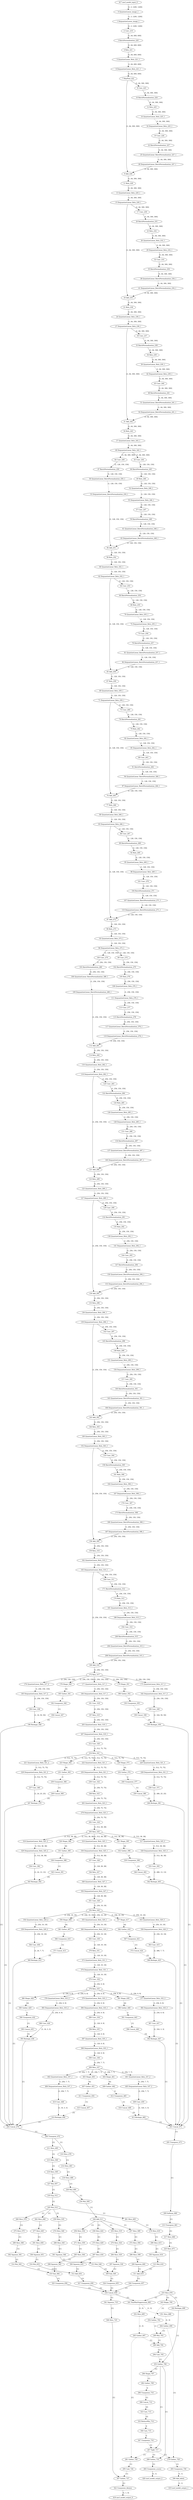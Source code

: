 strict digraph  {
"0 QuantizeLinear_image_1" [id=0, type=QuantizeLinear];
"1 DequantizeLinear_image_1" [id=1, type=DequantizeLinear];
"2 Conv_219" [id=2, type=Conv];
"3 BatchNormalization_220" [id=3, type=BatchNormalization];
"4 Relu_221" [id=4, type=Relu];
"5 QuantizeLinear_Relu_221_1" [id=5, type=QuantizeLinear];
"6 DequantizeLinear_Relu_221_1" [id=6, type=DequantizeLinear];
"7 MaxPool_222" [id=7, type=MaxPool];
"8 Conv_223" [id=8, type=Conv];
"9 Add_228" [id=9, type=Add];
"10 BatchNormalization_224" [id=10, type=BatchNormalization];
"11 Relu_229" [id=11, type=Relu];
"12 Relu_225" [id=12, type=Relu];
"13 QuantizeLinear_Relu_229_1" [id=13, type=QuantizeLinear];
"14 QuantizeLinear_Relu_225_1" [id=14, type=QuantizeLinear];
"15 DequantizeLinear_Relu_229_1" [id=15, type=DequantizeLinear];
"16 DequantizeLinear_Relu_225_1" [id=16, type=DequantizeLinear];
"17 Conv_230" [id=17, type=Conv];
"18 Add_235" [id=18, type=Add];
"19 Conv_226" [id=19, type=Conv];
"20 BatchNormalization_231" [id=20, type=BatchNormalization];
"21 Relu_236" [id=21, type=Relu];
"22 BatchNormalization_227" [id=22, type=BatchNormalization];
"23 Relu_232" [id=23, type=Relu];
"24 QuantizeLinear_Relu_236_1" [id=24, type=QuantizeLinear];
"25 QuantizeLinear_BatchNormalization_227_1" [id=25, type=QuantizeLinear];
"26 QuantizeLinear_Relu_232_1" [id=26, type=QuantizeLinear];
"27 DequantizeLinear_Relu_236_1" [id=27, type=DequantizeLinear];
"28 DequantizeLinear_BatchNormalization_227_1" [id=28, type=DequantizeLinear];
"29 DequantizeLinear_Relu_232_1" [id=29, type=DequantizeLinear];
"30 Conv_237" [id=30, type=Conv];
"31 Add_242" [id=31, type=Add];
"32 Conv_233" [id=32, type=Conv];
"33 BatchNormalization_238" [id=33, type=BatchNormalization];
"34 Relu_243" [id=34, type=Relu];
"35 BatchNormalization_234" [id=35, type=BatchNormalization];
"36 Relu_239" [id=36, type=Relu];
"37 QuantizeLinear_Relu_243_1" [id=37, type=QuantizeLinear];
"38 QuantizeLinear_BatchNormalization_234_1" [id=38, type=QuantizeLinear];
"39 QuantizeLinear_Relu_239_1" [id=39, type=QuantizeLinear];
"40 DequantizeLinear_Relu_243_1" [id=40, type=DequantizeLinear];
"41 DequantizeLinear_BatchNormalization_234_1" [id=41, type=DequantizeLinear];
"42 DequantizeLinear_Relu_239_1" [id=42, type=DequantizeLinear];
"43 Conv_244" [id=43, type=Conv];
"44 Conv_249" [id=44, type=Conv];
"45 Conv_240" [id=45, type=Conv];
"46 BatchNormalization_245" [id=46, type=BatchNormalization];
"47 BatchNormalization_250" [id=47, type=BatchNormalization];
"48 BatchNormalization_241" [id=48, type=BatchNormalization];
"49 Relu_246" [id=49, type=Relu];
"50 QuantizeLinear_BatchNormalization_250_1" [id=50, type=QuantizeLinear];
"51 QuantizeLinear_BatchNormalization_241_1" [id=51, type=QuantizeLinear];
"52 QuantizeLinear_Relu_246_1" [id=52, type=QuantizeLinear];
"53 DequantizeLinear_BatchNormalization_250_1" [id=53, type=DequantizeLinear];
"54 DequantizeLinear_BatchNormalization_241_1" [id=54, type=DequantizeLinear];
"55 DequantizeLinear_Relu_246_1" [id=55, type=DequantizeLinear];
"56 Add_251" [id=56, type=Add];
"57 Conv_247" [id=57, type=Conv];
"58 Relu_252" [id=58, type=Relu];
"59 BatchNormalization_248" [id=59, type=BatchNormalization];
"60 QuantizeLinear_Relu_252_1" [id=60, type=QuantizeLinear];
"61 QuantizeLinear_BatchNormalization_248_1" [id=61, type=QuantizeLinear];
"62 DequantizeLinear_Relu_252_1" [id=62, type=DequantizeLinear];
"63 DequantizeLinear_BatchNormalization_248_1" [id=63, type=DequantizeLinear];
"64 Conv_253" [id=64, type=Conv];
"65 Add_258" [id=65, type=Add];
"66 BatchNormalization_254" [id=66, type=BatchNormalization];
"67 Relu_259" [id=67, type=Relu];
"68 Relu_255" [id=68, type=Relu];
"69 QuantizeLinear_Relu_259_1" [id=69, type=QuantizeLinear];
"70 QuantizeLinear_Relu_255_1" [id=70, type=QuantizeLinear];
"71 DequantizeLinear_Relu_259_1" [id=71, type=DequantizeLinear];
"72 DequantizeLinear_Relu_255_1" [id=72, type=DequantizeLinear];
"73 Conv_260" [id=73, type=Conv];
"74 Add_265" [id=74, type=Add];
"75 Conv_256" [id=75, type=Conv];
"76 BatchNormalization_261" [id=76, type=BatchNormalization];
"77 Relu_266" [id=77, type=Relu];
"78 BatchNormalization_257" [id=78, type=BatchNormalization];
"79 Relu_262" [id=79, type=Relu];
"80 QuantizeLinear_Relu_266_1" [id=80, type=QuantizeLinear];
"81 QuantizeLinear_BatchNormalization_257_1" [id=81, type=QuantizeLinear];
"82 QuantizeLinear_Relu_262_1" [id=82, type=QuantizeLinear];
"83 DequantizeLinear_Relu_266_1" [id=83, type=DequantizeLinear];
"84 DequantizeLinear_BatchNormalization_257_1" [id=84, type=DequantizeLinear];
"85 DequantizeLinear_Relu_262_1" [id=85, type=DequantizeLinear];
"86 Conv_267" [id=86, type=Conv];
"87 Add_272" [id=87, type=Add];
"88 Conv_263" [id=88, type=Conv];
"89 BatchNormalization_268" [id=89, type=BatchNormalization];
"90 Relu_273" [id=90, type=Relu];
"91 BatchNormalization_264" [id=91, type=BatchNormalization];
"92 Relu_269" [id=92, type=Relu];
"93 QuantizeLinear_Relu_273_1" [id=93, type=QuantizeLinear];
"94 QuantizeLinear_BatchNormalization_264_1" [id=94, type=QuantizeLinear];
"95 QuantizeLinear_Relu_269_1" [id=95, type=QuantizeLinear];
"96 DequantizeLinear_Relu_273_1" [id=96, type=DequantizeLinear];
"97 DequantizeLinear_BatchNormalization_264_1" [id=97, type=DequantizeLinear];
"98 DequantizeLinear_Relu_269_1" [id=98, type=DequantizeLinear];
"99 Conv_274" [id=99, type=Conv];
"100 Conv_279" [id=100, type=Conv];
"101 Conv_270" [id=101, type=Conv];
"102 BatchNormalization_275" [id=102, type=BatchNormalization];
"103 BatchNormalization_280" [id=103, type=BatchNormalization];
"104 BatchNormalization_271" [id=104, type=BatchNormalization];
"105 Relu_276" [id=105, type=Relu];
"106 QuantizeLinear_BatchNormalization_280_1" [id=106, type=QuantizeLinear];
"107 QuantizeLinear_BatchNormalization_271_1" [id=107, type=QuantizeLinear];
"108 QuantizeLinear_Relu_276_1" [id=108, type=QuantizeLinear];
"109 DequantizeLinear_BatchNormalization_280_1" [id=109, type=DequantizeLinear];
"110 DequantizeLinear_BatchNormalization_271_1" [id=110, type=DequantizeLinear];
"111 DequantizeLinear_Relu_276_1" [id=111, type=DequantizeLinear];
"112 Add_281" [id=112, type=Add];
"113 Conv_277" [id=113, type=Conv];
"114 Relu_282" [id=114, type=Relu];
"115 BatchNormalization_278" [id=115, type=BatchNormalization];
"116 QuantizeLinear_Relu_282_1" [id=116, type=QuantizeLinear];
"117 QuantizeLinear_BatchNormalization_278_1" [id=117, type=QuantizeLinear];
"118 DequantizeLinear_Relu_282_1" [id=118, type=DequantizeLinear];
"119 DequantizeLinear_BatchNormalization_278_1" [id=119, type=DequantizeLinear];
"120 Conv_283" [id=120, type=Conv];
"121 Add_288" [id=121, type=Add];
"122 BatchNormalization_284" [id=122, type=BatchNormalization];
"123 Relu_289" [id=123, type=Relu];
"124 Relu_285" [id=124, type=Relu];
"125 QuantizeLinear_Relu_289_1" [id=125, type=QuantizeLinear];
"126 QuantizeLinear_Relu_285_1" [id=126, type=QuantizeLinear];
"127 DequantizeLinear_Relu_289_1" [id=127, type=DequantizeLinear];
"128 DequantizeLinear_Relu_285_1" [id=128, type=DequantizeLinear];
"129 Conv_290" [id=129, type=Conv];
"130 Add_295" [id=130, type=Add];
"131 Conv_286" [id=131, type=Conv];
"132 BatchNormalization_291" [id=132, type=BatchNormalization];
"133 Relu_296" [id=133, type=Relu];
"134 BatchNormalization_287" [id=134, type=BatchNormalization];
"135 Relu_292" [id=135, type=Relu];
"136 QuantizeLinear_Relu_296_1" [id=136, type=QuantizeLinear];
"137 QuantizeLinear_BatchNormalization_287_1" [id=137, type=QuantizeLinear];
"138 QuantizeLinear_Relu_292_1" [id=138, type=QuantizeLinear];
"139 DequantizeLinear_Relu_296_1" [id=139, type=DequantizeLinear];
"140 DequantizeLinear_BatchNormalization_287_1" [id=140, type=DequantizeLinear];
"141 DequantizeLinear_Relu_292_1" [id=141, type=DequantizeLinear];
"142 Conv_297" [id=142, type=Conv];
"143 Add_302" [id=143, type=Add];
"144 Conv_293" [id=144, type=Conv];
"145 BatchNormalization_298" [id=145, type=BatchNormalization];
"146 Relu_303" [id=146, type=Relu];
"147 BatchNormalization_294" [id=147, type=BatchNormalization];
"148 Relu_299" [id=148, type=Relu];
"149 QuantizeLinear_Relu_303_1" [id=149, type=QuantizeLinear];
"150 QuantizeLinear_BatchNormalization_294_1" [id=150, type=QuantizeLinear];
"151 QuantizeLinear_Relu_299_1" [id=151, type=QuantizeLinear];
"152 DequantizeLinear_Relu_303_1" [id=152, type=DequantizeLinear];
"153 DequantizeLinear_BatchNormalization_294_1" [id=153, type=DequantizeLinear];
"154 DequantizeLinear_Relu_299_1" [id=154, type=DequantizeLinear];
"155 Conv_304" [id=155, type=Conv];
"156 Add_309" [id=156, type=Add];
"157 Conv_300" [id=157, type=Conv];
"158 BatchNormalization_305" [id=158, type=BatchNormalization];
"159 Relu_310" [id=159, type=Relu];
"160 BatchNormalization_301" [id=160, type=BatchNormalization];
"161 Relu_306" [id=161, type=Relu];
"162 QuantizeLinear_Relu_310_1" [id=162, type=QuantizeLinear];
"163 QuantizeLinear_BatchNormalization_301_1" [id=163, type=QuantizeLinear];
"164 QuantizeLinear_Relu_306_1" [id=164, type=QuantizeLinear];
"165 DequantizeLinear_Relu_310_1" [id=165, type=DequantizeLinear];
"166 DequantizeLinear_BatchNormalization_301_1" [id=166, type=DequantizeLinear];
"167 DequantizeLinear_Relu_306_1" [id=167, type=DequantizeLinear];
"168 Conv_311" [id=168, type=Conv];
"169 Add_316" [id=169, type=Add];
"170 Conv_307" [id=170, type=Conv];
"171 BatchNormalization_312" [id=171, type=BatchNormalization];
"172 Relu_317" [id=172, type=Relu];
"173 BatchNormalization_308" [id=173, type=BatchNormalization];
"174 Relu_313" [id=174, type=Relu];
"175 QuantizeLinear_Relu_317_3" [id=175, type=QuantizeLinear];
"176 QuantizeLinear_Relu_317_2" [id=176, type=QuantizeLinear];
"177 QuantizeLinear_Relu_317_1" [id=177, type=QuantizeLinear];
"178 Shape_340" [id=178, type=Shape];
"179 Shape_351" [id=179, type=Shape];
"180 QuantizeLinear_BatchNormalization_308_1" [id=180, type=QuantizeLinear];
"181 QuantizeLinear_Relu_313_1" [id=181, type=QuantizeLinear];
"182 DequantizeLinear_Relu_317_3" [id=182, type=DequantizeLinear];
"183 DequantizeLinear_Relu_317_2" [id=183, type=DequantizeLinear];
"184 DequantizeLinear_Relu_317_1" [id=184, type=DequantizeLinear];
"185 Gather_341" [id=185, type=Gather];
"186 Gather_352" [id=186, type=Gather];
"187 DequantizeLinear_BatchNormalization_308_1" [id=187, type=DequantizeLinear];
"188 DequantizeLinear_Relu_313_1" [id=188, type=DequantizeLinear];
"189 Conv_349" [id=189, type=Conv];
"190 Conv_338" [id=190, type=Conv];
"191 Conv_318" [id=191, type=Conv];
"192 Unsqueeze_344" [id=192, type=Unsqueeze];
"193 Unsqueeze_355" [id=193, type=Unsqueeze];
"194 Conv_314" [id=194, type=Conv];
"195 Reshape_359" [id=195, type=Reshape];
"196 Reshape_348" [id=196, type=Reshape];
"197 Relu_319" [id=197, type=Relu];
"198 Concat_347" [id=198, type=Concat];
"199 Concat_358" [id=199, type=Concat];
"200 BatchNormalization_315" [id=200, type=BatchNormalization];
"201 Concat_471" [id=201, type=Concat];
"202 Concat_470" [id=202, type=Concat];
"203 QuantizeLinear_Relu_319_1" [id=203, type=QuantizeLinear];
"204 QuantizeLinear_BatchNormalization_315_1" [id=204, type=QuantizeLinear];
"205 Transpose_473" [id=205, type=Transpose];
"206 Transpose_472" [id=206, type=Transpose];
"207 DequantizeLinear_Relu_319_1" [id=207, type=DequantizeLinear];
"208 DequantizeLinear_BatchNormalization_315_1" [id=208, type=DequantizeLinear];
"209 Softmax_660" [id=209, type=Softmax];
"210 Slice_478" [id=210, type=Slice];
"211 Slice_495" [id=211, type=Slice];
"212 Conv_320" [id=212, type=Conv];
"213 Transpose_661" [id=213, type=Transpose];
"214 Slice_483" [id=214, type=Slice];
"215 Slice_500" [id=215, type=Slice];
"216 Relu_321" [id=216, type=Relu];
"217 Slice_666" [id=217, type=Slice];
"218 Slice_488" [id=218, type=Slice];
"219 Slice_505" [id=219, type=Slice];
"220 QuantizeLinear_Relu_321_3" [id=220, type=QuantizeLinear];
"221 QuantizeLinear_Relu_321_2" [id=221, type=QuantizeLinear];
"222 QuantizeLinear_Relu_321_1" [id=222, type=QuantizeLinear];
"223 Shape_362" [id=223, type=Shape];
"224 Shape_373" [id=224, type=Shape];
"225 Slice_671" [id=225, type=Slice];
"226 Mul_490" [id=226, type=Mul];
"227 Mul_507" [id=227, type=Mul];
"228 DequantizeLinear_Relu_321_3" [id=228, type=DequantizeLinear];
"229 DequantizeLinear_Relu_321_2" [id=229, type=DequantizeLinear];
"230 DequantizeLinear_Relu_321_1" [id=230, type=DequantizeLinear];
"231 Gather_363" [id=231, type=Gather];
"232 Gather_374" [id=232, type=Gather];
"233 Slice_676" [id=233, type=Slice];
"234 Mul_509" [id=234, type=Mul];
"235 Exp_512" [id=235, type=Exp];
"236 Conv_371" [id=236, type=Conv];
"237 Conv_360" [id=237, type=Conv];
"238 Conv_322" [id=238, type=Conv];
"239 Unsqueeze_366" [id=239, type=Unsqueeze];
"240 Unsqueeze_377" [id=240, type=Unsqueeze];
"241 NonMaxSuppression_683" [id=241, type=NonMaxSuppression];
"242 Reshape_699" [id=242, type=Reshape];
"243 Shape_700" [id=243, type=Shape];
"244 Add_511" [id=244, type=Add];
"245 Mul_514" [id=245, type=Mul];
"246 Reshape_381" [id=246, type=Reshape];
"247 Reshape_370" [id=247, type=Reshape];
"248 Relu_323" [id=248, type=Relu];
"249 Concat_369" [id=249, type=Concat];
"250 Concat_380" [id=250, type=Concat];
"251 Slice_688" [id=251, type=Slice];
"252 Slice_695" [id=252, type=Slice];
"253 Gather_706" [id=253, type=Gather];
"254 Gather_702" [id=254, type=Gather];
"255 Slice_519" [id=255, type=Slice];
"256 Slice_554" [id=256, type=Slice];
"257 Slice_589" [id=257, type=Slice];
"258 Slice_624" [id=258, type=Slice];
"259 Slice_535" [id=259, type=Slice];
"260 Slice_570" [id=260, type=Slice];
"261 Slice_605" [id=261, type=Slice];
"262 Slice_640" [id=262, type=Slice];
"263 QuantizeLinear_Relu_323_1" [id=263, type=QuantizeLinear];
"264 Gather_690" [id=264, type=Gather];
"265 Gather_697" [id=265, type=Gather];
"266 Shape_707" [id=266, type=Shape];
"267 TopK_717" [id=267, type=TopK];
"268 Gather_733" [id=268, type=Gather];
"269 Mul_703" [id=269, type=Mul];
"270 Slice_524" [id=270, type=Slice];
"271 Slice_559" [id=271, type=Slice];
"272 Slice_594" [id=272, type=Slice];
"273 Slice_629" [id=273, type=Slice];
"274 Slice_540" [id=274, type=Slice];
"275 Slice_575" [id=275, type=Slice];
"276 Slice_610" [id=276, type=Slice];
"277 Slice_645" [id=277, type=Slice];
"278 DequantizeLinear_Relu_323_1" [id=278, type=DequantizeLinear];
"279 Gather_729" [id=279, type=Gather];
"280 Add_704" [id=280, type=Add];
"281 Gather_720" [id=281, type=Gather];
"282 Gather_709" [id=282, type=Gather];
"283 Unsqueeze_scores" [id=283, type=Unsqueeze];
"284 Slice_529" [id=284, type=Slice];
"285 Slice_564" [id=285, type=Slice];
"286 Slice_599" [id=286, type=Slice];
"287 Slice_634" [id=287, type=Slice];
"288 Slice_545" [id=288, type=Slice];
"289 Slice_580" [id=289, type=Slice];
"290 Slice_615" [id=290, type=Slice];
"291 Slice_650" [id=291, type=Slice];
"292 Conv_324" [id=292, type=Conv];
"293 Unsqueeze_730" [id=293, type=Unsqueeze];
"294 Cast_705" [id=294, type=Cast];
"295 Cast_726" [id=295, type=Cast];
"296 Unsqueeze_710" [id=296, type=Unsqueeze];
"297 Squeeze_530" [id=297, type=Squeeze];
"298 Squeeze_565" [id=298, type=Squeeze];
"299 Squeeze_600" [id=299, type=Squeeze];
"300 Squeeze_635" [id=300, type=Squeeze];
"301 Squeeze_546" [id=301, type=Squeeze];
"302 Squeeze_581" [id=302, type=Squeeze];
"303 Squeeze_616" [id=303, type=Squeeze];
"304 Squeeze_651" [id=304, type=Squeeze];
"305 Relu_325" [id=305, type=Relu];
"306 Add_labels" [id=306, type=Add];
"307 Gather_727" [id=307, type=Gather];
"308 Concat_712" [id=308, type=Concat];
"309 Sub_549" [id=309, type=Sub];
"310 Sub_584" [id=310, type=Sub];
"311 Add_619" [id=311, type=Add];
"312 Add_654" [id=312, type=Add];
"313 Mul_548" [id=313, type=Mul];
"314 Mul_583" [id=314, type=Mul];
"315 Mul_618" [id=315, type=Mul];
"316 Mul_653" [id=316, type=Mul];
"317 QuantizeLinear_Relu_325_3" [id=317, type=QuantizeLinear];
"318 QuantizeLinear_Relu_325_2" [id=318, type=QuantizeLinear];
"319 QuantizeLinear_Relu_325_1" [id=319, type=QuantizeLinear];
"320 Shape_384" [id=320, type=Shape];
"321 Shape_395" [id=321, type=Shape];
"322 Unsqueeze_bboxes" [id=322, type=Unsqueeze];
"323 Cast_713" [id=323, type=Cast];
"324 Unsqueeze_655" [id=324, type=Unsqueeze];
"325 Unsqueeze_656" [id=325, type=Unsqueeze];
"326 Unsqueeze_657" [id=326, type=Unsqueeze];
"327 Unsqueeze_658" [id=327, type=Unsqueeze];
"328 DequantizeLinear_Relu_325_3" [id=328, type=DequantizeLinear];
"329 DequantizeLinear_Relu_325_2" [id=329, type=DequantizeLinear];
"330 DequantizeLinear_Relu_325_1" [id=330, type=DequantizeLinear];
"331 Gather_385" [id=331, type=Gather];
"332 Gather_396" [id=332, type=Gather];
"333 ReduceMin_714" [id=333, type=ReduceMin];
"334 Concat_659" [id=334, type=Concat];
"335 Conv_393" [id=335, type=Conv];
"336 Conv_382" [id=336, type=Conv];
"337 Conv_326" [id=337, type=Conv];
"338 Unsqueeze_388" [id=338, type=Unsqueeze];
"339 Unsqueeze_399" [id=339, type=Unsqueeze];
"340 Cast_715" [id=340, type=Cast];
"341 Squeeze_719" [id=341, type=Squeeze];
"342 Reshape_403" [id=342, type=Reshape];
"343 Reshape_392" [id=343, type=Reshape];
"344 Relu_327" [id=344, type=Relu];
"345 Concat_391" [id=345, type=Concat];
"346 Concat_402" [id=346, type=Concat];
"347 Unsqueeze_716" [id=347, type=Unsqueeze];
"348 Slice_725" [id=348, type=Slice];
"349 QuantizeLinear_Relu_327_1" [id=349, type=QuantizeLinear];
"350 DequantizeLinear_Relu_327_1" [id=350, type=DequantizeLinear];
"351 Conv_328" [id=351, type=Conv];
"352 Relu_329" [id=352, type=Relu];
"353 QuantizeLinear_Relu_329_3" [id=353, type=QuantizeLinear];
"354 QuantizeLinear_Relu_329_2" [id=354, type=QuantizeLinear];
"355 QuantizeLinear_Relu_329_1" [id=355, type=QuantizeLinear];
"356 Shape_406" [id=356, type=Shape];
"357 Shape_417" [id=357, type=Shape];
"358 DequantizeLinear_Relu_329_3" [id=358, type=DequantizeLinear];
"359 DequantizeLinear_Relu_329_2" [id=359, type=DequantizeLinear];
"360 DequantizeLinear_Relu_329_1" [id=360, type=DequantizeLinear];
"361 Gather_407" [id=361, type=Gather];
"362 Gather_418" [id=362, type=Gather];
"363 Conv_415" [id=363, type=Conv];
"364 Conv_404" [id=364, type=Conv];
"365 Conv_330" [id=365, type=Conv];
"366 Unsqueeze_410" [id=366, type=Unsqueeze];
"367 Unsqueeze_421" [id=367, type=Unsqueeze];
"368 Reshape_425" [id=368, type=Reshape];
"369 Reshape_414" [id=369, type=Reshape];
"370 Relu_331" [id=370, type=Relu];
"371 Concat_413" [id=371, type=Concat];
"372 Concat_424" [id=372, type=Concat];
"373 QuantizeLinear_Relu_331_1" [id=373, type=QuantizeLinear];
"374 DequantizeLinear_Relu_331_1" [id=374, type=DequantizeLinear];
"375 Conv_332" [id=375, type=Conv];
"376 Relu_333" [id=376, type=Relu];
"377 QuantizeLinear_Relu_333_3" [id=377, type=QuantizeLinear];
"378 QuantizeLinear_Relu_333_2" [id=378, type=QuantizeLinear];
"379 QuantizeLinear_Relu_333_1" [id=379, type=QuantizeLinear];
"380 Shape_428" [id=380, type=Shape];
"381 Shape_439" [id=381, type=Shape];
"382 DequantizeLinear_Relu_333_3" [id=382, type=DequantizeLinear];
"383 DequantizeLinear_Relu_333_2" [id=383, type=DequantizeLinear];
"384 DequantizeLinear_Relu_333_1" [id=384, type=DequantizeLinear];
"385 Gather_429" [id=385, type=Gather];
"386 Gather_440" [id=386, type=Gather];
"387 Conv_437" [id=387, type=Conv];
"388 Conv_426" [id=388, type=Conv];
"389 Conv_334" [id=389, type=Conv];
"390 Unsqueeze_432" [id=390, type=Unsqueeze];
"391 Unsqueeze_443" [id=391, type=Unsqueeze];
"392 Reshape_447" [id=392, type=Reshape];
"393 Reshape_436" [id=393, type=Reshape];
"394 Relu_335" [id=394, type=Relu];
"395 Concat_435" [id=395, type=Concat];
"396 Concat_446" [id=396, type=Concat];
"397 QuantizeLinear_Relu_335_1" [id=397, type=QuantizeLinear];
"398 DequantizeLinear_Relu_335_1" [id=398, type=DequantizeLinear];
"399 Conv_336" [id=399, type=Conv];
"400 Relu_337" [id=400, type=Relu];
"401 QuantizeLinear_Relu_337_2" [id=401, type=QuantizeLinear];
"402 QuantizeLinear_Relu_337_1" [id=402, type=QuantizeLinear];
"403 Shape_450" [id=403, type=Shape];
"404 Shape_461" [id=404, type=Shape];
"405 DequantizeLinear_Relu_337_2" [id=405, type=DequantizeLinear];
"406 DequantizeLinear_Relu_337_1" [id=406, type=DequantizeLinear];
"407 Gather_451" [id=407, type=Gather];
"408 Gather_462" [id=408, type=Gather];
"409 Conv_459" [id=409, type=Conv];
"410 Conv_448" [id=410, type=Conv];
"411 Unsqueeze_454" [id=411, type=Unsqueeze];
"412 Unsqueeze_465" [id=412, type=Unsqueeze];
"413 Reshape_469" [id=413, type=Reshape];
"414 Reshape_458" [id=414, type=Reshape];
"415 Concat_457" [id=415, type=Concat];
"416 Concat_468" [id=416, type=Concat];
"417 nncf_model_input_0" [id=417, type=nncf_model_input];
"418 nncf_model_output_0" [id=418, type=nncf_model_output];
"419 nncf_model_output_1" [id=419, type=nncf_model_output];
"420 nncf_model_output_2" [id=420, type=nncf_model_output];
"0 QuantizeLinear_image_1" -> "1 DequantizeLinear_image_1"  [label="[1, 3, 1200, 1200]", style=dashed];
"1 DequantizeLinear_image_1" -> "2 Conv_219"  [label="[1, 3, 1200, 1200]", style=solid];
"2 Conv_219" -> "3 BatchNormalization_220"  [label="[1, 64, 600, 600]", style=solid];
"3 BatchNormalization_220" -> "4 Relu_221"  [label="[1, 64, 600, 600]", style=solid];
"4 Relu_221" -> "5 QuantizeLinear_Relu_221_1"  [label="[1, 64, 600, 600]", style=solid];
"5 QuantizeLinear_Relu_221_1" -> "6 DequantizeLinear_Relu_221_1"  [label="[1, 64, 600, 600]", style=dashed];
"6 DequantizeLinear_Relu_221_1" -> "7 MaxPool_222"  [label="[1, 64, 600, 600]", style=solid];
"7 MaxPool_222" -> "8 Conv_223"  [label="[1, 64, 300, 300]", style=solid];
"7 MaxPool_222" -> "9 Add_228"  [label="[1, 64, 300, 300]", style=solid];
"8 Conv_223" -> "10 BatchNormalization_224"  [label="[1, 64, 300, 300]", style=solid];
"9 Add_228" -> "11 Relu_229"  [label="[1, 64, 300, 300]", style=solid];
"10 BatchNormalization_224" -> "12 Relu_225"  [label="[1, 64, 300, 300]", style=solid];
"11 Relu_229" -> "13 QuantizeLinear_Relu_229_1"  [label="[1, 64, 300, 300]", style=solid];
"12 Relu_225" -> "14 QuantizeLinear_Relu_225_1"  [label="[1, 64, 300, 300]", style=solid];
"13 QuantizeLinear_Relu_229_1" -> "15 DequantizeLinear_Relu_229_1"  [label="[1, 64, 300, 300]", style=dashed];
"14 QuantizeLinear_Relu_225_1" -> "16 DequantizeLinear_Relu_225_1"  [label="[1, 64, 300, 300]", style=dashed];
"15 DequantizeLinear_Relu_229_1" -> "17 Conv_230"  [label="[1, 64, 300, 300]", style=solid];
"15 DequantizeLinear_Relu_229_1" -> "18 Add_235"  [label="[1, 64, 300, 300]", style=solid];
"16 DequantizeLinear_Relu_225_1" -> "19 Conv_226"  [label="[1, 64, 300, 300]", style=solid];
"17 Conv_230" -> "20 BatchNormalization_231"  [label="[1, 64, 300, 300]", style=solid];
"18 Add_235" -> "21 Relu_236"  [label="[1, 64, 300, 300]", style=solid];
"19 Conv_226" -> "22 BatchNormalization_227"  [label="[1, 64, 300, 300]", style=solid];
"20 BatchNormalization_231" -> "23 Relu_232"  [label="[1, 64, 300, 300]", style=solid];
"21 Relu_236" -> "24 QuantizeLinear_Relu_236_1"  [label="[1, 64, 300, 300]", style=solid];
"22 BatchNormalization_227" -> "25 QuantizeLinear_BatchNormalization_227_1"  [label="[1, 64, 300, 300]", style=solid];
"23 Relu_232" -> "26 QuantizeLinear_Relu_232_1"  [label="[1, 64, 300, 300]", style=solid];
"24 QuantizeLinear_Relu_236_1" -> "27 DequantizeLinear_Relu_236_1"  [label="[1, 64, 300, 300]", style=dashed];
"25 QuantizeLinear_BatchNormalization_227_1" -> "28 DequantizeLinear_BatchNormalization_227_1"  [label="[1, 64, 300, 300]", style=dashed];
"26 QuantizeLinear_Relu_232_1" -> "29 DequantizeLinear_Relu_232_1"  [label="[1, 64, 300, 300]", style=dashed];
"27 DequantizeLinear_Relu_236_1" -> "30 Conv_237"  [label="[1, 64, 300, 300]", style=solid];
"27 DequantizeLinear_Relu_236_1" -> "31 Add_242"  [label="[1, 64, 300, 300]", style=solid];
"28 DequantizeLinear_BatchNormalization_227_1" -> "9 Add_228"  [label="[1, 64, 300, 300]", style=solid];
"29 DequantizeLinear_Relu_232_1" -> "32 Conv_233"  [label="[1, 64, 300, 300]", style=solid];
"30 Conv_237" -> "33 BatchNormalization_238"  [label="[1, 64, 300, 300]", style=solid];
"31 Add_242" -> "34 Relu_243"  [label="[1, 64, 300, 300]", style=solid];
"32 Conv_233" -> "35 BatchNormalization_234"  [label="[1, 64, 300, 300]", style=solid];
"33 BatchNormalization_238" -> "36 Relu_239"  [label="[1, 64, 300, 300]", style=solid];
"34 Relu_243" -> "37 QuantizeLinear_Relu_243_1"  [label="[1, 64, 300, 300]", style=solid];
"35 BatchNormalization_234" -> "38 QuantizeLinear_BatchNormalization_234_1"  [label="[1, 64, 300, 300]", style=solid];
"36 Relu_239" -> "39 QuantizeLinear_Relu_239_1"  [label="[1, 64, 300, 300]", style=solid];
"37 QuantizeLinear_Relu_243_1" -> "40 DequantizeLinear_Relu_243_1"  [label="[1, 64, 300, 300]", style=dashed];
"38 QuantizeLinear_BatchNormalization_234_1" -> "41 DequantizeLinear_BatchNormalization_234_1"  [label="[1, 64, 300, 300]", style=dashed];
"39 QuantizeLinear_Relu_239_1" -> "42 DequantizeLinear_Relu_239_1"  [label="[1, 64, 300, 300]", style=dashed];
"40 DequantizeLinear_Relu_243_1" -> "43 Conv_244"  [label="[1, 64, 300, 300]", style=solid];
"40 DequantizeLinear_Relu_243_1" -> "44 Conv_249"  [label="[1, 64, 300, 300]", style=solid];
"41 DequantizeLinear_BatchNormalization_234_1" -> "18 Add_235"  [label="[1, 64, 300, 300]", style=solid];
"42 DequantizeLinear_Relu_239_1" -> "45 Conv_240"  [label="[1, 64, 300, 300]", style=solid];
"43 Conv_244" -> "46 BatchNormalization_245"  [label="[1, 128, 150, 150]", style=solid];
"44 Conv_249" -> "47 BatchNormalization_250"  [label="[1, 128, 150, 150]", style=solid];
"45 Conv_240" -> "48 BatchNormalization_241"  [label="[1, 64, 300, 300]", style=solid];
"46 BatchNormalization_245" -> "49 Relu_246"  [label="[1, 128, 150, 150]", style=solid];
"47 BatchNormalization_250" -> "50 QuantizeLinear_BatchNormalization_250_1"  [label="[1, 128, 150, 150]", style=solid];
"48 BatchNormalization_241" -> "51 QuantizeLinear_BatchNormalization_241_1"  [label="[1, 64, 300, 300]", style=solid];
"49 Relu_246" -> "52 QuantizeLinear_Relu_246_1"  [label="[1, 128, 150, 150]", style=solid];
"50 QuantizeLinear_BatchNormalization_250_1" -> "53 DequantizeLinear_BatchNormalization_250_1"  [label="[1, 128, 150, 150]", style=dashed];
"51 QuantizeLinear_BatchNormalization_241_1" -> "54 DequantizeLinear_BatchNormalization_241_1"  [label="[1, 64, 300, 300]", style=dashed];
"52 QuantizeLinear_Relu_246_1" -> "55 DequantizeLinear_Relu_246_1"  [label="[1, 128, 150, 150]", style=dashed];
"53 DequantizeLinear_BatchNormalization_250_1" -> "56 Add_251"  [label="[1, 128, 150, 150]", style=solid];
"54 DequantizeLinear_BatchNormalization_241_1" -> "31 Add_242"  [label="[1, 64, 300, 300]", style=solid];
"55 DequantizeLinear_Relu_246_1" -> "57 Conv_247"  [label="[1, 128, 150, 150]", style=solid];
"56 Add_251" -> "58 Relu_252"  [label="[1, 128, 150, 150]", style=solid];
"57 Conv_247" -> "59 BatchNormalization_248"  [label="[1, 128, 150, 150]", style=solid];
"58 Relu_252" -> "60 QuantizeLinear_Relu_252_1"  [label="[1, 128, 150, 150]", style=solid];
"59 BatchNormalization_248" -> "61 QuantizeLinear_BatchNormalization_248_1"  [label="[1, 128, 150, 150]", style=solid];
"60 QuantizeLinear_Relu_252_1" -> "62 DequantizeLinear_Relu_252_1"  [label="[1, 128, 150, 150]", style=dashed];
"61 QuantizeLinear_BatchNormalization_248_1" -> "63 DequantizeLinear_BatchNormalization_248_1"  [label="[1, 128, 150, 150]", style=dashed];
"62 DequantizeLinear_Relu_252_1" -> "64 Conv_253"  [label="[1, 128, 150, 150]", style=solid];
"62 DequantizeLinear_Relu_252_1" -> "65 Add_258"  [label="[1, 128, 150, 150]", style=solid];
"63 DequantizeLinear_BatchNormalization_248_1" -> "56 Add_251"  [label="[1, 128, 150, 150]", style=solid];
"64 Conv_253" -> "66 BatchNormalization_254"  [label="[1, 128, 150, 150]", style=solid];
"65 Add_258" -> "67 Relu_259"  [label="[1, 128, 150, 150]", style=solid];
"66 BatchNormalization_254" -> "68 Relu_255"  [label="[1, 128, 150, 150]", style=solid];
"67 Relu_259" -> "69 QuantizeLinear_Relu_259_1"  [label="[1, 128, 150, 150]", style=solid];
"68 Relu_255" -> "70 QuantizeLinear_Relu_255_1"  [label="[1, 128, 150, 150]", style=solid];
"69 QuantizeLinear_Relu_259_1" -> "71 DequantizeLinear_Relu_259_1"  [label="[1, 128, 150, 150]", style=dashed];
"70 QuantizeLinear_Relu_255_1" -> "72 DequantizeLinear_Relu_255_1"  [label="[1, 128, 150, 150]", style=dashed];
"71 DequantizeLinear_Relu_259_1" -> "73 Conv_260"  [label="[1, 128, 150, 150]", style=solid];
"71 DequantizeLinear_Relu_259_1" -> "74 Add_265"  [label="[1, 128, 150, 150]", style=solid];
"72 DequantizeLinear_Relu_255_1" -> "75 Conv_256"  [label="[1, 128, 150, 150]", style=solid];
"73 Conv_260" -> "76 BatchNormalization_261"  [label="[1, 128, 150, 150]", style=solid];
"74 Add_265" -> "77 Relu_266"  [label="[1, 128, 150, 150]", style=solid];
"75 Conv_256" -> "78 BatchNormalization_257"  [label="[1, 128, 150, 150]", style=solid];
"76 BatchNormalization_261" -> "79 Relu_262"  [label="[1, 128, 150, 150]", style=solid];
"77 Relu_266" -> "80 QuantizeLinear_Relu_266_1"  [label="[1, 128, 150, 150]", style=solid];
"78 BatchNormalization_257" -> "81 QuantizeLinear_BatchNormalization_257_1"  [label="[1, 128, 150, 150]", style=solid];
"79 Relu_262" -> "82 QuantizeLinear_Relu_262_1"  [label="[1, 128, 150, 150]", style=solid];
"80 QuantizeLinear_Relu_266_1" -> "83 DequantizeLinear_Relu_266_1"  [label="[1, 128, 150, 150]", style=dashed];
"81 QuantizeLinear_BatchNormalization_257_1" -> "84 DequantizeLinear_BatchNormalization_257_1"  [label="[1, 128, 150, 150]", style=dashed];
"82 QuantizeLinear_Relu_262_1" -> "85 DequantizeLinear_Relu_262_1"  [label="[1, 128, 150, 150]", style=dashed];
"83 DequantizeLinear_Relu_266_1" -> "86 Conv_267"  [label="[1, 128, 150, 150]", style=solid];
"83 DequantizeLinear_Relu_266_1" -> "87 Add_272"  [label="[1, 128, 150, 150]", style=solid];
"84 DequantizeLinear_BatchNormalization_257_1" -> "65 Add_258"  [label="[1, 128, 150, 150]", style=solid];
"85 DequantizeLinear_Relu_262_1" -> "88 Conv_263"  [label="[1, 128, 150, 150]", style=solid];
"86 Conv_267" -> "89 BatchNormalization_268"  [label="[1, 128, 150, 150]", style=solid];
"87 Add_272" -> "90 Relu_273"  [label="[1, 128, 150, 150]", style=solid];
"88 Conv_263" -> "91 BatchNormalization_264"  [label="[1, 128, 150, 150]", style=solid];
"89 BatchNormalization_268" -> "92 Relu_269"  [label="[1, 128, 150, 150]", style=solid];
"90 Relu_273" -> "93 QuantizeLinear_Relu_273_1"  [label="[1, 128, 150, 150]", style=solid];
"91 BatchNormalization_264" -> "94 QuantizeLinear_BatchNormalization_264_1"  [label="[1, 128, 150, 150]", style=solid];
"92 Relu_269" -> "95 QuantizeLinear_Relu_269_1"  [label="[1, 128, 150, 150]", style=solid];
"93 QuantizeLinear_Relu_273_1" -> "96 DequantizeLinear_Relu_273_1"  [label="[1, 128, 150, 150]", style=dashed];
"94 QuantizeLinear_BatchNormalization_264_1" -> "97 DequantizeLinear_BatchNormalization_264_1"  [label="[1, 128, 150, 150]", style=dashed];
"95 QuantizeLinear_Relu_269_1" -> "98 DequantizeLinear_Relu_269_1"  [label="[1, 128, 150, 150]", style=dashed];
"96 DequantizeLinear_Relu_273_1" -> "99 Conv_274"  [label="[1, 128, 150, 150]", style=solid];
"96 DequantizeLinear_Relu_273_1" -> "100 Conv_279"  [label="[1, 128, 150, 150]", style=solid];
"97 DequantizeLinear_BatchNormalization_264_1" -> "74 Add_265"  [label="[1, 128, 150, 150]", style=solid];
"98 DequantizeLinear_Relu_269_1" -> "101 Conv_270"  [label="[1, 128, 150, 150]", style=solid];
"99 Conv_274" -> "102 BatchNormalization_275"  [label="[1, 256, 150, 150]", style=solid];
"100 Conv_279" -> "103 BatchNormalization_280"  [label="[1, 256, 150, 150]", style=solid];
"101 Conv_270" -> "104 BatchNormalization_271"  [label="[1, 128, 150, 150]", style=solid];
"102 BatchNormalization_275" -> "105 Relu_276"  [label="[1, 256, 150, 150]", style=solid];
"103 BatchNormalization_280" -> "106 QuantizeLinear_BatchNormalization_280_1"  [label="[1, 256, 150, 150]", style=solid];
"104 BatchNormalization_271" -> "107 QuantizeLinear_BatchNormalization_271_1"  [label="[1, 128, 150, 150]", style=solid];
"105 Relu_276" -> "108 QuantizeLinear_Relu_276_1"  [label="[1, 256, 150, 150]", style=solid];
"106 QuantizeLinear_BatchNormalization_280_1" -> "109 DequantizeLinear_BatchNormalization_280_1"  [label="[1, 256, 150, 150]", style=dashed];
"107 QuantizeLinear_BatchNormalization_271_1" -> "110 DequantizeLinear_BatchNormalization_271_1"  [label="[1, 128, 150, 150]", style=dashed];
"108 QuantizeLinear_Relu_276_1" -> "111 DequantizeLinear_Relu_276_1"  [label="[1, 256, 150, 150]", style=dashed];
"109 DequantizeLinear_BatchNormalization_280_1" -> "112 Add_281"  [label="[1, 256, 150, 150]", style=solid];
"110 DequantizeLinear_BatchNormalization_271_1" -> "87 Add_272"  [label="[1, 128, 150, 150]", style=solid];
"111 DequantizeLinear_Relu_276_1" -> "113 Conv_277"  [label="[1, 256, 150, 150]", style=solid];
"112 Add_281" -> "114 Relu_282"  [label="[1, 256, 150, 150]", style=solid];
"113 Conv_277" -> "115 BatchNormalization_278"  [label="[1, 256, 150, 150]", style=solid];
"114 Relu_282" -> "116 QuantizeLinear_Relu_282_1"  [label="[1, 256, 150, 150]", style=solid];
"115 BatchNormalization_278" -> "117 QuantizeLinear_BatchNormalization_278_1"  [label="[1, 256, 150, 150]", style=solid];
"116 QuantizeLinear_Relu_282_1" -> "118 DequantizeLinear_Relu_282_1"  [label="[1, 256, 150, 150]", style=dashed];
"117 QuantizeLinear_BatchNormalization_278_1" -> "119 DequantizeLinear_BatchNormalization_278_1"  [label="[1, 256, 150, 150]", style=dashed];
"118 DequantizeLinear_Relu_282_1" -> "120 Conv_283"  [label="[1, 256, 150, 150]", style=solid];
"118 DequantizeLinear_Relu_282_1" -> "121 Add_288"  [label="[1, 256, 150, 150]", style=solid];
"119 DequantizeLinear_BatchNormalization_278_1" -> "112 Add_281"  [label="[1, 256, 150, 150]", style=solid];
"120 Conv_283" -> "122 BatchNormalization_284"  [label="[1, 256, 150, 150]", style=solid];
"121 Add_288" -> "123 Relu_289"  [label="[1, 256, 150, 150]", style=solid];
"122 BatchNormalization_284" -> "124 Relu_285"  [label="[1, 256, 150, 150]", style=solid];
"123 Relu_289" -> "125 QuantizeLinear_Relu_289_1"  [label="[1, 256, 150, 150]", style=solid];
"124 Relu_285" -> "126 QuantizeLinear_Relu_285_1"  [label="[1, 256, 150, 150]", style=solid];
"125 QuantizeLinear_Relu_289_1" -> "127 DequantizeLinear_Relu_289_1"  [label="[1, 256, 150, 150]", style=dashed];
"126 QuantizeLinear_Relu_285_1" -> "128 DequantizeLinear_Relu_285_1"  [label="[1, 256, 150, 150]", style=dashed];
"127 DequantizeLinear_Relu_289_1" -> "129 Conv_290"  [label="[1, 256, 150, 150]", style=solid];
"127 DequantizeLinear_Relu_289_1" -> "130 Add_295"  [label="[1, 256, 150, 150]", style=solid];
"128 DequantizeLinear_Relu_285_1" -> "131 Conv_286"  [label="[1, 256, 150, 150]", style=solid];
"129 Conv_290" -> "132 BatchNormalization_291"  [label="[1, 256, 150, 150]", style=solid];
"130 Add_295" -> "133 Relu_296"  [label="[1, 256, 150, 150]", style=solid];
"131 Conv_286" -> "134 BatchNormalization_287"  [label="[1, 256, 150, 150]", style=solid];
"132 BatchNormalization_291" -> "135 Relu_292"  [label="[1, 256, 150, 150]", style=solid];
"133 Relu_296" -> "136 QuantizeLinear_Relu_296_1"  [label="[1, 256, 150, 150]", style=solid];
"134 BatchNormalization_287" -> "137 QuantizeLinear_BatchNormalization_287_1"  [label="[1, 256, 150, 150]", style=solid];
"135 Relu_292" -> "138 QuantizeLinear_Relu_292_1"  [label="[1, 256, 150, 150]", style=solid];
"136 QuantizeLinear_Relu_296_1" -> "139 DequantizeLinear_Relu_296_1"  [label="[1, 256, 150, 150]", style=dashed];
"137 QuantizeLinear_BatchNormalization_287_1" -> "140 DequantizeLinear_BatchNormalization_287_1"  [label="[1, 256, 150, 150]", style=dashed];
"138 QuantizeLinear_Relu_292_1" -> "141 DequantizeLinear_Relu_292_1"  [label="[1, 256, 150, 150]", style=dashed];
"139 DequantizeLinear_Relu_296_1" -> "142 Conv_297"  [label="[1, 256, 150, 150]", style=solid];
"139 DequantizeLinear_Relu_296_1" -> "143 Add_302"  [label="[1, 256, 150, 150]", style=solid];
"140 DequantizeLinear_BatchNormalization_287_1" -> "121 Add_288"  [label="[1, 256, 150, 150]", style=solid];
"141 DequantizeLinear_Relu_292_1" -> "144 Conv_293"  [label="[1, 256, 150, 150]", style=solid];
"142 Conv_297" -> "145 BatchNormalization_298"  [label="[1, 256, 150, 150]", style=solid];
"143 Add_302" -> "146 Relu_303"  [label="[1, 256, 150, 150]", style=solid];
"144 Conv_293" -> "147 BatchNormalization_294"  [label="[1, 256, 150, 150]", style=solid];
"145 BatchNormalization_298" -> "148 Relu_299"  [label="[1, 256, 150, 150]", style=solid];
"146 Relu_303" -> "149 QuantizeLinear_Relu_303_1"  [label="[1, 256, 150, 150]", style=solid];
"147 BatchNormalization_294" -> "150 QuantizeLinear_BatchNormalization_294_1"  [label="[1, 256, 150, 150]", style=solid];
"148 Relu_299" -> "151 QuantizeLinear_Relu_299_1"  [label="[1, 256, 150, 150]", style=solid];
"149 QuantizeLinear_Relu_303_1" -> "152 DequantizeLinear_Relu_303_1"  [label="[1, 256, 150, 150]", style=dashed];
"150 QuantizeLinear_BatchNormalization_294_1" -> "153 DequantizeLinear_BatchNormalization_294_1"  [label="[1, 256, 150, 150]", style=dashed];
"151 QuantizeLinear_Relu_299_1" -> "154 DequantizeLinear_Relu_299_1"  [label="[1, 256, 150, 150]", style=dashed];
"152 DequantizeLinear_Relu_303_1" -> "155 Conv_304"  [label="[1, 256, 150, 150]", style=solid];
"152 DequantizeLinear_Relu_303_1" -> "156 Add_309"  [label="[1, 256, 150, 150]", style=solid];
"153 DequantizeLinear_BatchNormalization_294_1" -> "130 Add_295"  [label="[1, 256, 150, 150]", style=solid];
"154 DequantizeLinear_Relu_299_1" -> "157 Conv_300"  [label="[1, 256, 150, 150]", style=solid];
"155 Conv_304" -> "158 BatchNormalization_305"  [label="[1, 256, 150, 150]", style=solid];
"156 Add_309" -> "159 Relu_310"  [label="[1, 256, 150, 150]", style=solid];
"157 Conv_300" -> "160 BatchNormalization_301"  [label="[1, 256, 150, 150]", style=solid];
"158 BatchNormalization_305" -> "161 Relu_306"  [label="[1, 256, 150, 150]", style=solid];
"159 Relu_310" -> "162 QuantizeLinear_Relu_310_1"  [label="[1, 256, 150, 150]", style=solid];
"160 BatchNormalization_301" -> "163 QuantizeLinear_BatchNormalization_301_1"  [label="[1, 256, 150, 150]", style=solid];
"161 Relu_306" -> "164 QuantizeLinear_Relu_306_1"  [label="[1, 256, 150, 150]", style=solid];
"162 QuantizeLinear_Relu_310_1" -> "165 DequantizeLinear_Relu_310_1"  [label="[1, 256, 150, 150]", style=dashed];
"163 QuantizeLinear_BatchNormalization_301_1" -> "166 DequantizeLinear_BatchNormalization_301_1"  [label="[1, 256, 150, 150]", style=dashed];
"164 QuantizeLinear_Relu_306_1" -> "167 DequantizeLinear_Relu_306_1"  [label="[1, 256, 150, 150]", style=dashed];
"165 DequantizeLinear_Relu_310_1" -> "168 Conv_311"  [label="[1, 256, 150, 150]", style=solid];
"165 DequantizeLinear_Relu_310_1" -> "169 Add_316"  [label="[1, 256, 150, 150]", style=solid];
"166 DequantizeLinear_BatchNormalization_301_1" -> "143 Add_302"  [label="[1, 256, 150, 150]", style=solid];
"167 DequantizeLinear_Relu_306_1" -> "170 Conv_307"  [label="[1, 256, 150, 150]", style=solid];
"168 Conv_311" -> "171 BatchNormalization_312"  [label="[1, 256, 150, 150]", style=solid];
"169 Add_316" -> "172 Relu_317"  [label="[1, 256, 150, 150]", style=solid];
"170 Conv_307" -> "173 BatchNormalization_308"  [label="[1, 256, 150, 150]", style=solid];
"171 BatchNormalization_312" -> "174 Relu_313"  [label="[1, 256, 150, 150]", style=solid];
"172 Relu_317" -> "175 QuantizeLinear_Relu_317_3"  [label="[1, 256, 150, 150]", style=solid];
"172 Relu_317" -> "176 QuantizeLinear_Relu_317_2"  [label="[1, 256, 150, 150]", style=solid];
"172 Relu_317" -> "177 QuantizeLinear_Relu_317_1"  [label="[1, 256, 150, 150]", style=solid];
"172 Relu_317" -> "178 Shape_340"  [label="[1, 256, 150, 150]", style=solid];
"172 Relu_317" -> "179 Shape_351"  [label="[1, 256, 150, 150]", style=solid];
"173 BatchNormalization_308" -> "180 QuantizeLinear_BatchNormalization_308_1"  [label="[1, 256, 150, 150]", style=solid];
"174 Relu_313" -> "181 QuantizeLinear_Relu_313_1"  [label="[1, 256, 150, 150]", style=solid];
"175 QuantizeLinear_Relu_317_3" -> "182 DequantizeLinear_Relu_317_3"  [label="[1, 256, 150, 150]", style=dashed];
"176 QuantizeLinear_Relu_317_2" -> "183 DequantizeLinear_Relu_317_2"  [label="[1, 256, 150, 150]", style=dashed];
"177 QuantizeLinear_Relu_317_1" -> "184 DequantizeLinear_Relu_317_1"  [label="[1, 256, 150, 150]", style=dashed];
"178 Shape_340" -> "185 Gather_341"  [label="[4]", style=dashed];
"179 Shape_351" -> "186 Gather_352"  [label="[4]", style=dashed];
"180 QuantizeLinear_BatchNormalization_308_1" -> "187 DequantizeLinear_BatchNormalization_308_1"  [label="[1, 256, 150, 150]", style=dashed];
"181 QuantizeLinear_Relu_313_1" -> "188 DequantizeLinear_Relu_313_1"  [label="[1, 256, 150, 150]", style=dashed];
"182 DequantizeLinear_Relu_317_3" -> "189 Conv_349"  [label="[1, 256, 150, 150]", style=solid];
"183 DequantizeLinear_Relu_317_2" -> "190 Conv_338"  [label="[1, 256, 150, 150]", style=solid];
"184 DequantizeLinear_Relu_317_1" -> "191 Conv_318"  [label="[1, 256, 150, 150]", style=solid];
"185 Gather_341" -> "192 Unsqueeze_344"  [label="[]", style=dashed];
"186 Gather_352" -> "193 Unsqueeze_355"  [label="[]", style=dashed];
"187 DequantizeLinear_BatchNormalization_308_1" -> "156 Add_309"  [label="[1, 256, 150, 150]", style=solid];
"188 DequantizeLinear_Relu_313_1" -> "194 Conv_314"  [label="[1, 256, 150, 150]", style=solid];
"189 Conv_349" -> "195 Reshape_359"  [label="[1, 324, 50, 50]", style=solid];
"190 Conv_338" -> "196 Reshape_348"  [label="[1, 16, 50, 50]", style=solid];
"191 Conv_318" -> "197 Relu_319"  [label="[1, 256, 150, 150]", style=solid];
"192 Unsqueeze_344" -> "198 Concat_347"  [label="[1]", style=dashed];
"193 Unsqueeze_355" -> "199 Concat_358"  [label="[1]", style=dashed];
"194 Conv_314" -> "200 BatchNormalization_315"  [label="[1, 256, 150, 150]", style=solid];
"195 Reshape_359" -> "201 Concat_471"  [label="[1]", style=solid];
"196 Reshape_348" -> "202 Concat_470"  [label="[1]", style=solid];
"197 Relu_319" -> "203 QuantizeLinear_Relu_319_1"  [label="[1, 256, 150, 150]", style=solid];
"198 Concat_347" -> "196 Reshape_348"  [label="[3]", style=dashed];
"199 Concat_358" -> "195 Reshape_359"  [label="[3]", style=dashed];
"200 BatchNormalization_315" -> "204 QuantizeLinear_BatchNormalization_315_1"  [label="[1, 256, 150, 150]", style=solid];
"201 Concat_471" -> "205 Transpose_473"  [label="[1]", style=solid];
"202 Concat_470" -> "206 Transpose_472"  [label="[1]", style=solid];
"203 QuantizeLinear_Relu_319_1" -> "207 DequantizeLinear_Relu_319_1"  [label="[1, 256, 150, 150]", style=dashed];
"204 QuantizeLinear_BatchNormalization_315_1" -> "208 DequantizeLinear_BatchNormalization_315_1"  [label="[1, 256, 150, 150]", style=dashed];
"205 Transpose_473" -> "209 Softmax_660"  [label="[1]", style=solid];
"206 Transpose_472" -> "210 Slice_478"  [label="[1]", style=solid];
"206 Transpose_472" -> "211 Slice_495"  [label="[1]", style=solid];
"207 DequantizeLinear_Relu_319_1" -> "212 Conv_320"  [label="[1, 256, 150, 150]", style=solid];
"208 DequantizeLinear_BatchNormalization_315_1" -> "169 Add_316"  [label="[1, 256, 150, 150]", style=solid];
"209 Softmax_660" -> "213 Transpose_661"  [label="[1]", style=solid];
"210 Slice_478" -> "214 Slice_483"  [label="[1]", style=solid];
"211 Slice_495" -> "215 Slice_500"  [label="[1]", style=solid];
"212 Conv_320" -> "216 Relu_321"  [label="[1, 512, 75, 75]", style=solid];
"213 Transpose_661" -> "217 Slice_666"  [label="[1]", style=solid];
"214 Slice_483" -> "218 Slice_488"  [label="[1]", style=solid];
"215 Slice_500" -> "219 Slice_505"  [label="[1]", style=solid];
"216 Relu_321" -> "220 QuantizeLinear_Relu_321_3"  [label="[1, 512, 75, 75]", style=solid];
"216 Relu_321" -> "221 QuantizeLinear_Relu_321_2"  [label="[1, 512, 75, 75]", style=solid];
"216 Relu_321" -> "222 QuantizeLinear_Relu_321_1"  [label="[1, 512, 75, 75]", style=solid];
"216 Relu_321" -> "223 Shape_362"  [label="[1, 512, 75, 75]", style=solid];
"216 Relu_321" -> "224 Shape_373"  [label="[1, 512, 75, 75]", style=solid];
"217 Slice_666" -> "225 Slice_671"  [label="[1]", style=solid];
"218 Slice_488" -> "226 Mul_490"  [label="[1]", style=solid];
"219 Slice_505" -> "227 Mul_507"  [label="[1]", style=solid];
"220 QuantizeLinear_Relu_321_3" -> "228 DequantizeLinear_Relu_321_3"  [label="[1, 512, 75, 75]", style=dashed];
"221 QuantizeLinear_Relu_321_2" -> "229 DequantizeLinear_Relu_321_2"  [label="[1, 512, 75, 75]", style=dashed];
"222 QuantizeLinear_Relu_321_1" -> "230 DequantizeLinear_Relu_321_1"  [label="[1, 512, 75, 75]", style=dashed];
"223 Shape_362" -> "231 Gather_363"  [label="[4]", style=dashed];
"224 Shape_373" -> "232 Gather_374"  [label="[4]", style=dashed];
"225 Slice_671" -> "233 Slice_676"  [label="[1]", style=solid];
"226 Mul_490" -> "234 Mul_509"  [label="[1]", style=solid];
"227 Mul_507" -> "235 Exp_512"  [label="[1]", style=solid];
"228 DequantizeLinear_Relu_321_3" -> "236 Conv_371"  [label="[1, 512, 75, 75]", style=solid];
"229 DequantizeLinear_Relu_321_2" -> "237 Conv_360"  [label="[1, 512, 75, 75]", style=solid];
"230 DequantizeLinear_Relu_321_1" -> "238 Conv_322"  [label="[1, 512, 75, 75]", style=solid];
"231 Gather_363" -> "239 Unsqueeze_366"  [label="[]", style=dashed];
"232 Gather_374" -> "240 Unsqueeze_377"  [label="[]", style=dashed];
"233 Slice_676" -> "241 NonMaxSuppression_683"  [label="[1]", style=solid];
"233 Slice_676" -> "242 Reshape_699"  [label="[1]", style=solid];
"233 Slice_676" -> "243 Shape_700"  [label="[1]", style=solid];
"234 Mul_509" -> "244 Add_511"  [label="[1]", style=solid];
"235 Exp_512" -> "245 Mul_514"  [label="[1]", style=solid];
"236 Conv_371" -> "246 Reshape_381"  [label="[1, 486, 25, 25]", style=solid];
"237 Conv_360" -> "247 Reshape_370"  [label="[1, 24, 25, 25]", style=solid];
"238 Conv_322" -> "248 Relu_323"  [label="[1, 256, 75, 75]", style=solid];
"239 Unsqueeze_366" -> "249 Concat_369"  [label="[1]", style=dashed];
"240 Unsqueeze_377" -> "250 Concat_380"  [label="[1]", style=dashed];
"241 NonMaxSuppression_683" -> "251 Slice_688"  [label="[1, 3]", style=dashed];
"241 NonMaxSuppression_683" -> "252 Slice_695"  [label="[1, 3]", style=dashed];
"242 Reshape_699" -> "253 Gather_706"  [label="[1]", style=solid];
"243 Shape_700" -> "254 Gather_702"  [label="[1]", style=dashed];
"244 Add_511" -> "255 Slice_519"  [label="[1]", style=solid];
"244 Add_511" -> "256 Slice_554"  [label="[1]", style=solid];
"244 Add_511" -> "257 Slice_589"  [label="[1]", style=solid];
"244 Add_511" -> "258 Slice_624"  [label="[1]", style=solid];
"245 Mul_514" -> "259 Slice_535"  [label="[1]", style=solid];
"245 Mul_514" -> "260 Slice_570"  [label="[1]", style=solid];
"245 Mul_514" -> "261 Slice_605"  [label="[1]", style=solid];
"245 Mul_514" -> "262 Slice_640"  [label="[1]", style=solid];
"246 Reshape_381" -> "201 Concat_471"  [label="[1]", style=solid];
"247 Reshape_370" -> "202 Concat_470"  [label="[1]", style=solid];
"248 Relu_323" -> "263 QuantizeLinear_Relu_323_1"  [label="[1, 256, 75, 75]", style=solid];
"249 Concat_369" -> "247 Reshape_370"  [label="[3]", style=dashed];
"250 Concat_380" -> "246 Reshape_381"  [label="[3]", style=dashed];
"251 Slice_688" -> "264 Gather_690"  [label="[1, 3]", style=dashed];
"252 Slice_695" -> "265 Gather_697"  [label="[1, 3]", style=dashed];
"253 Gather_706" -> "266 Shape_707"  [label="[1]", style=solid];
"253 Gather_706" -> "267 TopK_717"  [label="[1]", style=solid];
"253 Gather_706" -> "268 Gather_733"  [label="[1]", style=solid];
"254 Gather_702" -> "269 Mul_703"  [label="[]", style=dashed];
"255 Slice_519" -> "270 Slice_524"  [label="[1]", style=solid];
"256 Slice_554" -> "271 Slice_559"  [label="[1]", style=solid];
"257 Slice_589" -> "272 Slice_594"  [label="[1]", style=solid];
"258 Slice_624" -> "273 Slice_629"  [label="[1]", style=solid];
"259 Slice_535" -> "274 Slice_540"  [label="[1]", style=solid];
"260 Slice_570" -> "275 Slice_575"  [label="[1]", style=solid];
"261 Slice_605" -> "276 Slice_610"  [label="[1]", style=solid];
"262 Slice_640" -> "277 Slice_645"  [label="[1]", style=solid];
"263 QuantizeLinear_Relu_323_1" -> "278 DequantizeLinear_Relu_323_1"  [label="[1, 256, 75, 75]", style=dashed];
"264 Gather_690" -> "269 Mul_703"  [label="[1]", style=dashed];
"264 Gather_690" -> "279 Gather_729"  [label="[1]", style=dashed];
"265 Gather_697" -> "280 Add_704"  [label="[1]", style=dashed];
"265 Gather_697" -> "281 Gather_720"  [label="[1]", style=dashed];
"266 Shape_707" -> "282 Gather_709"  [label="[1]", style=dashed];
"267 TopK_717" -> "281 Gather_720"  [label="[1]", style=dashed];
"267 TopK_717" -> "279 Gather_729"  [label="[1]", style=dashed];
"267 TopK_717" -> "268 Gather_733"  [label="[1]", style=dashed];
"268 Gather_733" -> "283 Unsqueeze_scores"  [label="[1]", style=solid];
"269 Mul_703" -> "280 Add_704"  [label="[1]", style=dashed];
"270 Slice_524" -> "284 Slice_529"  [label="[1]", style=solid];
"271 Slice_559" -> "285 Slice_564"  [label="[1]", style=solid];
"272 Slice_594" -> "286 Slice_599"  [label="[1]", style=solid];
"273 Slice_629" -> "287 Slice_634"  [label="[1]", style=solid];
"274 Slice_540" -> "288 Slice_545"  [label="[1]", style=solid];
"275 Slice_575" -> "289 Slice_580"  [label="[1]", style=solid];
"276 Slice_610" -> "290 Slice_615"  [label="[1]", style=solid];
"277 Slice_645" -> "291 Slice_650"  [label="[1]", style=solid];
"278 DequantizeLinear_Relu_323_1" -> "292 Conv_324"  [label="[1, 256, 75, 75]", style=solid];
"279 Gather_729" -> "293 Unsqueeze_730"  [label="[1]", style=dashed];
"280 Add_704" -> "294 Cast_705"  [label="[1]", style=dashed];
"281 Gather_720" -> "295 Cast_726"  [label="[1]", style=dashed];
"282 Gather_709" -> "296 Unsqueeze_710"  [label="[]", style=dashed];
"283 Unsqueeze_scores" -> "420 nncf_model_output_2"  [label="[1, 1]", style=solid];
"284 Slice_529" -> "297 Squeeze_530"  [label="[1]", style=solid];
"285 Slice_564" -> "298 Squeeze_565"  [label="[1]", style=solid];
"286 Slice_599" -> "299 Squeeze_600"  [label="[1]", style=solid];
"287 Slice_634" -> "300 Squeeze_635"  [label="[1]", style=solid];
"288 Slice_545" -> "301 Squeeze_546"  [label="[1]", style=solid];
"289 Slice_580" -> "302 Squeeze_581"  [label="[1]", style=solid];
"290 Slice_615" -> "303 Squeeze_616"  [label="[1]", style=solid];
"291 Slice_650" -> "304 Squeeze_651"  [label="[1]", style=solid];
"292 Conv_324" -> "305 Relu_325"  [label="[1, 512, 38, 38]", style=solid];
"293 Unsqueeze_730" -> "306 Add_labels"  [label="[1, 1]", style=dashed];
"294 Cast_705" -> "253 Gather_706"  [label="[1]", style=dashed];
"295 Cast_726" -> "307 Gather_727"  [label="[1]", style=dashed];
"296 Unsqueeze_710" -> "308 Concat_712"  [label="[1]", style=dashed];
"297 Squeeze_530" -> "309 Sub_549"  [label="[1]", style=solid];
"298 Squeeze_565" -> "310 Sub_584"  [label="[1]", style=solid];
"299 Squeeze_600" -> "311 Add_619"  [label="[1]", style=solid];
"300 Squeeze_635" -> "312 Add_654"  [label="[1]", style=solid];
"301 Squeeze_546" -> "313 Mul_548"  [label="[1]", style=solid];
"302 Squeeze_581" -> "314 Mul_583"  [label="[1]", style=solid];
"303 Squeeze_616" -> "315 Mul_618"  [label="[1]", style=solid];
"304 Squeeze_651" -> "316 Mul_653"  [label="[1]", style=solid];
"305 Relu_325" -> "317 QuantizeLinear_Relu_325_3"  [label="[1, 512, 38, 38]", style=solid];
"305 Relu_325" -> "318 QuantizeLinear_Relu_325_2"  [label="[1, 512, 38, 38]", style=solid];
"305 Relu_325" -> "319 QuantizeLinear_Relu_325_1"  [label="[1, 512, 38, 38]", style=solid];
"305 Relu_325" -> "320 Shape_384"  [label="[1, 512, 38, 38]", style=solid];
"305 Relu_325" -> "321 Shape_395"  [label="[1, 512, 38, 38]", style=solid];
"306 Add_labels" -> "419 nncf_model_output_1"  [label="[1, 1]", style=dashed];
"307 Gather_727" -> "322 Unsqueeze_bboxes"  [label="[1]", style=solid];
"308 Concat_712" -> "323 Cast_713"  [label="[2]", style=dashed];
"309 Sub_549" -> "324 Unsqueeze_655"  [label="[1]", style=solid];
"310 Sub_584" -> "325 Unsqueeze_656"  [label="[1]", style=solid];
"311 Add_619" -> "326 Unsqueeze_657"  [label="[1]", style=solid];
"312 Add_654" -> "327 Unsqueeze_658"  [label="[1]", style=solid];
"313 Mul_548" -> "309 Sub_549"  [label="[1]", style=solid];
"314 Mul_583" -> "310 Sub_584"  [label="[1]", style=solid];
"315 Mul_618" -> "311 Add_619"  [label="[1]", style=solid];
"316 Mul_653" -> "312 Add_654"  [label="[1]", style=solid];
"317 QuantizeLinear_Relu_325_3" -> "328 DequantizeLinear_Relu_325_3"  [label="[1, 512, 38, 38]", style=dashed];
"318 QuantizeLinear_Relu_325_2" -> "329 DequantizeLinear_Relu_325_2"  [label="[1, 512, 38, 38]", style=dashed];
"319 QuantizeLinear_Relu_325_1" -> "330 DequantizeLinear_Relu_325_1"  [label="[1, 512, 38, 38]", style=dashed];
"320 Shape_384" -> "331 Gather_385"  [label="[4]", style=dashed];
"321 Shape_395" -> "332 Gather_396"  [label="[4]", style=dashed];
"322 Unsqueeze_bboxes" -> "418 nncf_model_output_0"  [label="[1, 1, 4]", style=solid];
"323 Cast_713" -> "333 ReduceMin_714"  [label="[2]", style=dashed];
"324 Unsqueeze_655" -> "334 Concat_659"  [label="[1]", style=solid];
"325 Unsqueeze_656" -> "334 Concat_659"  [label="[1]", style=solid];
"326 Unsqueeze_657" -> "334 Concat_659"  [label="[1]", style=solid];
"327 Unsqueeze_658" -> "334 Concat_659"  [label="[1]", style=solid];
"328 DequantizeLinear_Relu_325_3" -> "335 Conv_393"  [label="[1, 512, 38, 38]", style=solid];
"329 DequantizeLinear_Relu_325_2" -> "336 Conv_382"  [label="[1, 512, 38, 38]", style=solid];
"330 DequantizeLinear_Relu_325_1" -> "337 Conv_326"  [label="[1, 512, 38, 38]", style=solid];
"331 Gather_385" -> "338 Unsqueeze_388"  [label="[]", style=dashed];
"332 Gather_396" -> "339 Unsqueeze_399"  [label="[]", style=dashed];
"333 ReduceMin_714" -> "340 Cast_715"  [label="[]", style=dashed];
"334 Concat_659" -> "241 NonMaxSuppression_683"  [label="[1]", style=solid];
"334 Concat_659" -> "341 Squeeze_719"  [label="[1]", style=solid];
"335 Conv_393" -> "342 Reshape_403"  [label="[1, 486, 13, 13]", style=solid];
"336 Conv_382" -> "343 Reshape_392"  [label="[1, 24, 13, 13]", style=solid];
"337 Conv_326" -> "344 Relu_327"  [label="[1, 128, 38, 38]", style=solid];
"338 Unsqueeze_388" -> "345 Concat_391"  [label="[1]", style=dashed];
"339 Unsqueeze_399" -> "346 Concat_402"  [label="[1]", style=dashed];
"340 Cast_715" -> "347 Unsqueeze_716"  [label="[]", style=dashed];
"341 Squeeze_719" -> "348 Slice_725"  [label="[1]", style=solid];
"342 Reshape_403" -> "201 Concat_471"  [label="[1]", style=solid];
"343 Reshape_392" -> "202 Concat_470"  [label="[1]", style=solid];
"344 Relu_327" -> "349 QuantizeLinear_Relu_327_1"  [label="[1, 128, 38, 38]", style=solid];
"345 Concat_391" -> "343 Reshape_392"  [label="[3]", style=dashed];
"346 Concat_402" -> "342 Reshape_403"  [label="[3]", style=dashed];
"347 Unsqueeze_716" -> "267 TopK_717"  [label="[1]", style=dashed];
"348 Slice_725" -> "307 Gather_727"  [label="[1]", style=solid];
"349 QuantizeLinear_Relu_327_1" -> "350 DequantizeLinear_Relu_327_1"  [label="[1, 128, 38, 38]", style=dashed];
"350 DequantizeLinear_Relu_327_1" -> "351 Conv_328"  [label="[1, 128, 38, 38]", style=solid];
"351 Conv_328" -> "352 Relu_329"  [label="[1, 256, 19, 19]", style=solid];
"352 Relu_329" -> "353 QuantizeLinear_Relu_329_3"  [label="[1, 256, 19, 19]", style=solid];
"352 Relu_329" -> "354 QuantizeLinear_Relu_329_2"  [label="[1, 256, 19, 19]", style=solid];
"352 Relu_329" -> "355 QuantizeLinear_Relu_329_1"  [label="[1, 256, 19, 19]", style=solid];
"352 Relu_329" -> "356 Shape_406"  [label="[1, 256, 19, 19]", style=solid];
"352 Relu_329" -> "357 Shape_417"  [label="[1, 256, 19, 19]", style=solid];
"353 QuantizeLinear_Relu_329_3" -> "358 DequantizeLinear_Relu_329_3"  [label="[1, 256, 19, 19]", style=dashed];
"354 QuantizeLinear_Relu_329_2" -> "359 DequantizeLinear_Relu_329_2"  [label="[1, 256, 19, 19]", style=dashed];
"355 QuantizeLinear_Relu_329_1" -> "360 DequantizeLinear_Relu_329_1"  [label="[1, 256, 19, 19]", style=dashed];
"356 Shape_406" -> "361 Gather_407"  [label="[4]", style=dashed];
"357 Shape_417" -> "362 Gather_418"  [label="[4]", style=dashed];
"358 DequantizeLinear_Relu_329_3" -> "363 Conv_415"  [label="[1, 256, 19, 19]", style=solid];
"359 DequantizeLinear_Relu_329_2" -> "364 Conv_404"  [label="[1, 256, 19, 19]", style=solid];
"360 DequantizeLinear_Relu_329_1" -> "365 Conv_330"  [label="[1, 256, 19, 19]", style=solid];
"361 Gather_407" -> "366 Unsqueeze_410"  [label="[]", style=dashed];
"362 Gather_418" -> "367 Unsqueeze_421"  [label="[]", style=dashed];
"363 Conv_415" -> "368 Reshape_425"  [label="[1, 486, 7, 7]", style=solid];
"364 Conv_404" -> "369 Reshape_414"  [label="[1, 24, 7, 7]", style=solid];
"365 Conv_330" -> "370 Relu_331"  [label="[1, 128, 19, 19]", style=solid];
"366 Unsqueeze_410" -> "371 Concat_413"  [label="[1]", style=dashed];
"367 Unsqueeze_421" -> "372 Concat_424"  [label="[1]", style=dashed];
"368 Reshape_425" -> "201 Concat_471"  [label="[1]", style=solid];
"369 Reshape_414" -> "202 Concat_470"  [label="[1]", style=solid];
"370 Relu_331" -> "373 QuantizeLinear_Relu_331_1"  [label="[1, 128, 19, 19]", style=solid];
"371 Concat_413" -> "369 Reshape_414"  [label="[3]", style=dashed];
"372 Concat_424" -> "368 Reshape_425"  [label="[3]", style=dashed];
"373 QuantizeLinear_Relu_331_1" -> "374 DequantizeLinear_Relu_331_1"  [label="[1, 128, 19, 19]", style=dashed];
"374 DequantizeLinear_Relu_331_1" -> "375 Conv_332"  [label="[1, 128, 19, 19]", style=solid];
"375 Conv_332" -> "376 Relu_333"  [label="[1, 256, 9, 9]", style=solid];
"376 Relu_333" -> "377 QuantizeLinear_Relu_333_3"  [label="[1, 256, 9, 9]", style=solid];
"376 Relu_333" -> "378 QuantizeLinear_Relu_333_2"  [label="[1, 256, 9, 9]", style=solid];
"376 Relu_333" -> "379 QuantizeLinear_Relu_333_1"  [label="[1, 256, 9, 9]", style=solid];
"376 Relu_333" -> "380 Shape_428"  [label="[1, 256, 9, 9]", style=solid];
"376 Relu_333" -> "381 Shape_439"  [label="[1, 256, 9, 9]", style=solid];
"377 QuantizeLinear_Relu_333_3" -> "382 DequantizeLinear_Relu_333_3"  [label="[1, 256, 9, 9]", style=dashed];
"378 QuantizeLinear_Relu_333_2" -> "383 DequantizeLinear_Relu_333_2"  [label="[1, 256, 9, 9]", style=dashed];
"379 QuantizeLinear_Relu_333_1" -> "384 DequantizeLinear_Relu_333_1"  [label="[1, 256, 9, 9]", style=dashed];
"380 Shape_428" -> "385 Gather_429"  [label="[4]", style=dashed];
"381 Shape_439" -> "386 Gather_440"  [label="[4]", style=dashed];
"382 DequantizeLinear_Relu_333_3" -> "387 Conv_437"  [label="[1, 256, 9, 9]", style=solid];
"383 DequantizeLinear_Relu_333_2" -> "388 Conv_426"  [label="[1, 256, 9, 9]", style=solid];
"384 DequantizeLinear_Relu_333_1" -> "389 Conv_334"  [label="[1, 256, 9, 9]", style=solid];
"385 Gather_429" -> "390 Unsqueeze_432"  [label="[]", style=dashed];
"386 Gather_440" -> "391 Unsqueeze_443"  [label="[]", style=dashed];
"387 Conv_437" -> "392 Reshape_447"  [label="[1, 324, 3, 3]", style=solid];
"388 Conv_426" -> "393 Reshape_436"  [label="[1, 16, 3, 3]", style=solid];
"389 Conv_334" -> "394 Relu_335"  [label="[1, 128, 9, 9]", style=solid];
"390 Unsqueeze_432" -> "395 Concat_435"  [label="[1]", style=dashed];
"391 Unsqueeze_443" -> "396 Concat_446"  [label="[1]", style=dashed];
"392 Reshape_447" -> "201 Concat_471"  [label="[1]", style=solid];
"393 Reshape_436" -> "202 Concat_470"  [label="[1]", style=solid];
"394 Relu_335" -> "397 QuantizeLinear_Relu_335_1"  [label="[1, 128, 9, 9]", style=solid];
"395 Concat_435" -> "393 Reshape_436"  [label="[3]", style=dashed];
"396 Concat_446" -> "392 Reshape_447"  [label="[3]", style=dashed];
"397 QuantizeLinear_Relu_335_1" -> "398 DequantizeLinear_Relu_335_1"  [label="[1, 128, 9, 9]", style=dashed];
"398 DequantizeLinear_Relu_335_1" -> "399 Conv_336"  [label="[1, 128, 9, 9]", style=solid];
"399 Conv_336" -> "400 Relu_337"  [label="[1, 256, 7, 7]", style=solid];
"400 Relu_337" -> "401 QuantizeLinear_Relu_337_2"  [label="[1, 256, 7, 7]", style=solid];
"400 Relu_337" -> "402 QuantizeLinear_Relu_337_1"  [label="[1, 256, 7, 7]", style=solid];
"400 Relu_337" -> "403 Shape_450"  [label="[1, 256, 7, 7]", style=solid];
"400 Relu_337" -> "404 Shape_461"  [label="[1, 256, 7, 7]", style=solid];
"401 QuantizeLinear_Relu_337_2" -> "405 DequantizeLinear_Relu_337_2"  [label="[1, 256, 7, 7]", style=dashed];
"402 QuantizeLinear_Relu_337_1" -> "406 DequantizeLinear_Relu_337_1"  [label="[1, 256, 7, 7]", style=dashed];
"403 Shape_450" -> "407 Gather_451"  [label="[4]", style=dashed];
"404 Shape_461" -> "408 Gather_462"  [label="[4]", style=dashed];
"405 DequantizeLinear_Relu_337_2" -> "409 Conv_459"  [label="[1, 256, 7, 7]", style=solid];
"406 DequantizeLinear_Relu_337_1" -> "410 Conv_448"  [label="[1, 256, 7, 7]", style=solid];
"407 Gather_451" -> "411 Unsqueeze_454"  [label="[]", style=dashed];
"408 Gather_462" -> "412 Unsqueeze_465"  [label="[]", style=dashed];
"409 Conv_459" -> "413 Reshape_469"  [label="[1, 324, 3, 3]", style=solid];
"410 Conv_448" -> "414 Reshape_458"  [label="[1, 16, 3, 3]", style=solid];
"411 Unsqueeze_454" -> "415 Concat_457"  [label="[1]", style=dashed];
"412 Unsqueeze_465" -> "416 Concat_468"  [label="[1]", style=dashed];
"413 Reshape_469" -> "201 Concat_471"  [label="[1]", style=solid];
"414 Reshape_458" -> "202 Concat_470"  [label="[1]", style=solid];
"415 Concat_457" -> "414 Reshape_458"  [label="[3]", style=dashed];
"416 Concat_468" -> "413 Reshape_469"  [label="[3]", style=dashed];
"417 nncf_model_input_0" -> "0 QuantizeLinear_image_1"  [label="[1, 3, 1200, 1200]", style=solid];
}

